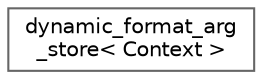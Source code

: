 digraph "类继承关系图"
{
 // LATEX_PDF_SIZE
  bgcolor="transparent";
  edge [fontname=Helvetica,fontsize=10,labelfontname=Helvetica,labelfontsize=10];
  node [fontname=Helvetica,fontsize=10,shape=box,height=0.2,width=0.4];
  rankdir="LR";
  Node0 [id="Node000000",label="dynamic_format_arg\l_store\< Context \>",height=0.2,width=0.4,color="grey40", fillcolor="white", style="filled",URL="$classdynamic__format__arg__store.html",tooltip="A dynamic list of formatting arguments with storage."];
}
